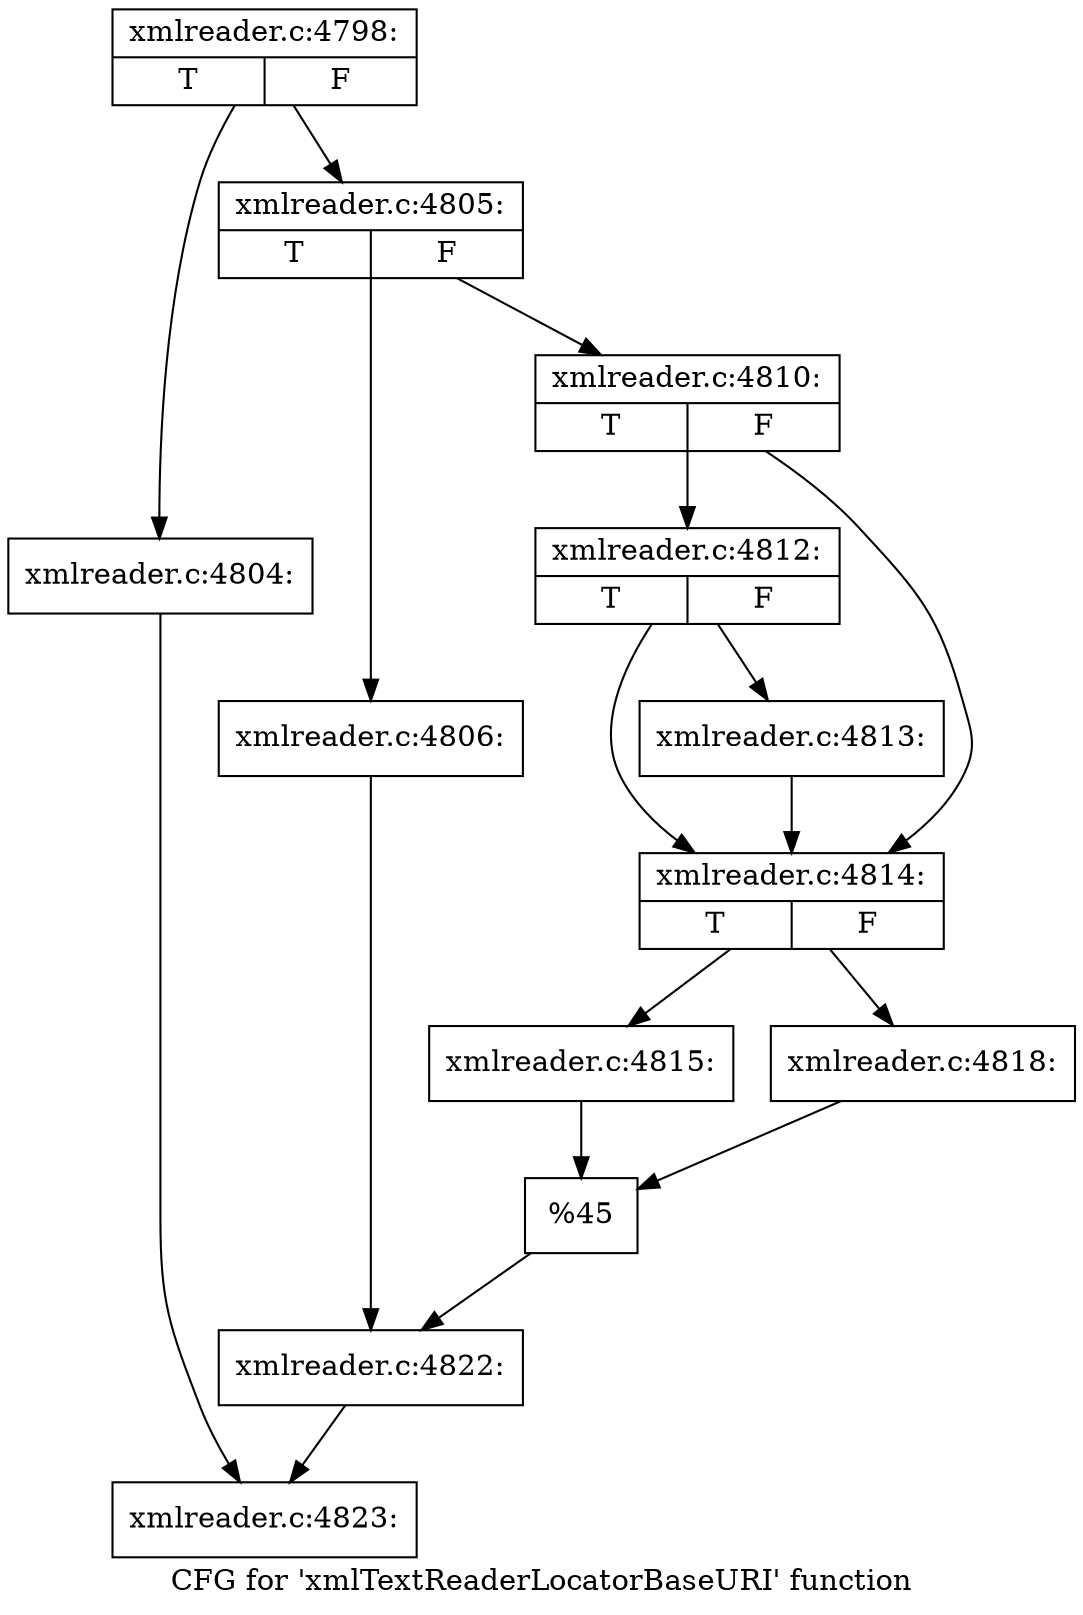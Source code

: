 digraph "CFG for 'xmlTextReaderLocatorBaseURI' function" {
	label="CFG for 'xmlTextReaderLocatorBaseURI' function";

	Node0x48b2170 [shape=record,label="{xmlreader.c:4798:|{<s0>T|<s1>F}}"];
	Node0x48b2170 -> Node0x48b6810;
	Node0x48b2170 -> Node0x48b6860;
	Node0x48b6810 [shape=record,label="{xmlreader.c:4804:}"];
	Node0x48b6810 -> Node0x48b38e0;
	Node0x48b6860 [shape=record,label="{xmlreader.c:4805:|{<s0>T|<s1>F}}"];
	Node0x48b6860 -> Node0x48b6cc0;
	Node0x48b6860 -> Node0x48b6d60;
	Node0x48b6cc0 [shape=record,label="{xmlreader.c:4806:}"];
	Node0x48b6cc0 -> Node0x48b6d10;
	Node0x48b6d60 [shape=record,label="{xmlreader.c:4810:|{<s0>T|<s1>F}}"];
	Node0x48b6d60 -> Node0x47c19b0;
	Node0x48b6d60 -> Node0x47c1960;
	Node0x47c19b0 [shape=record,label="{xmlreader.c:4812:|{<s0>T|<s1>F}}"];
	Node0x47c19b0 -> Node0x47c1910;
	Node0x47c19b0 -> Node0x47c1960;
	Node0x47c1910 [shape=record,label="{xmlreader.c:4813:}"];
	Node0x47c1910 -> Node0x47c1960;
	Node0x47c1960 [shape=record,label="{xmlreader.c:4814:|{<s0>T|<s1>F}}"];
	Node0x47c1960 -> Node0x47c2880;
	Node0x47c1960 -> Node0x47c2920;
	Node0x47c2880 [shape=record,label="{xmlreader.c:4815:}"];
	Node0x47c2880 -> Node0x47c28d0;
	Node0x47c2920 [shape=record,label="{xmlreader.c:4818:}"];
	Node0x47c2920 -> Node0x47c28d0;
	Node0x47c28d0 [shape=record,label="{%45}"];
	Node0x47c28d0 -> Node0x48b6d10;
	Node0x48b6d10 [shape=record,label="{xmlreader.c:4822:}"];
	Node0x48b6d10 -> Node0x48b38e0;
	Node0x48b38e0 [shape=record,label="{xmlreader.c:4823:}"];
}
